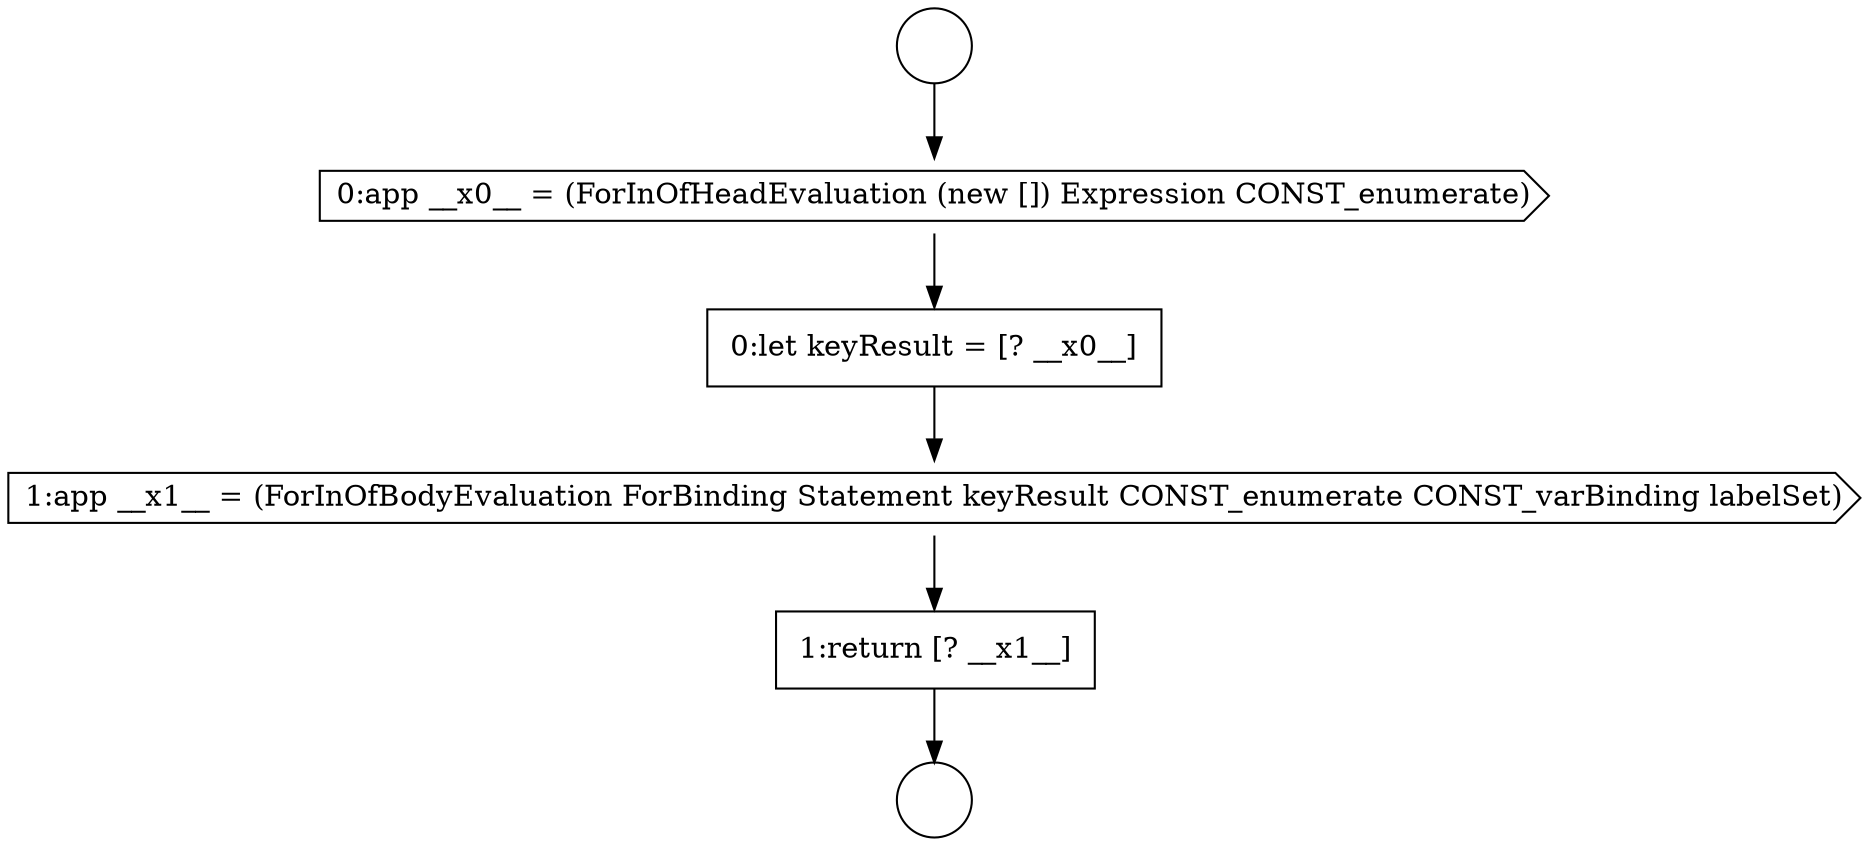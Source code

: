 digraph {
  node6680 [shape=cds, label=<<font color="black">0:app __x0__ = (ForInOfHeadEvaluation (new []) Expression CONST_enumerate)</font>> color="black" fillcolor="white" style=filled]
  node6681 [shape=none, margin=0, label=<<font color="black">
    <table border="0" cellborder="1" cellspacing="0" cellpadding="10">
      <tr><td align="left">0:let keyResult = [? __x0__]</td></tr>
    </table>
  </font>> color="black" fillcolor="white" style=filled]
  node6678 [shape=circle label=" " color="black" fillcolor="white" style=filled]
  node6683 [shape=none, margin=0, label=<<font color="black">
    <table border="0" cellborder="1" cellspacing="0" cellpadding="10">
      <tr><td align="left">1:return [? __x1__]</td></tr>
    </table>
  </font>> color="black" fillcolor="white" style=filled]
  node6679 [shape=circle label=" " color="black" fillcolor="white" style=filled]
  node6682 [shape=cds, label=<<font color="black">1:app __x1__ = (ForInOfBodyEvaluation ForBinding Statement keyResult CONST_enumerate CONST_varBinding labelSet)</font>> color="black" fillcolor="white" style=filled]
  node6680 -> node6681 [ color="black"]
  node6683 -> node6679 [ color="black"]
  node6681 -> node6682 [ color="black"]
  node6678 -> node6680 [ color="black"]
  node6682 -> node6683 [ color="black"]
}
